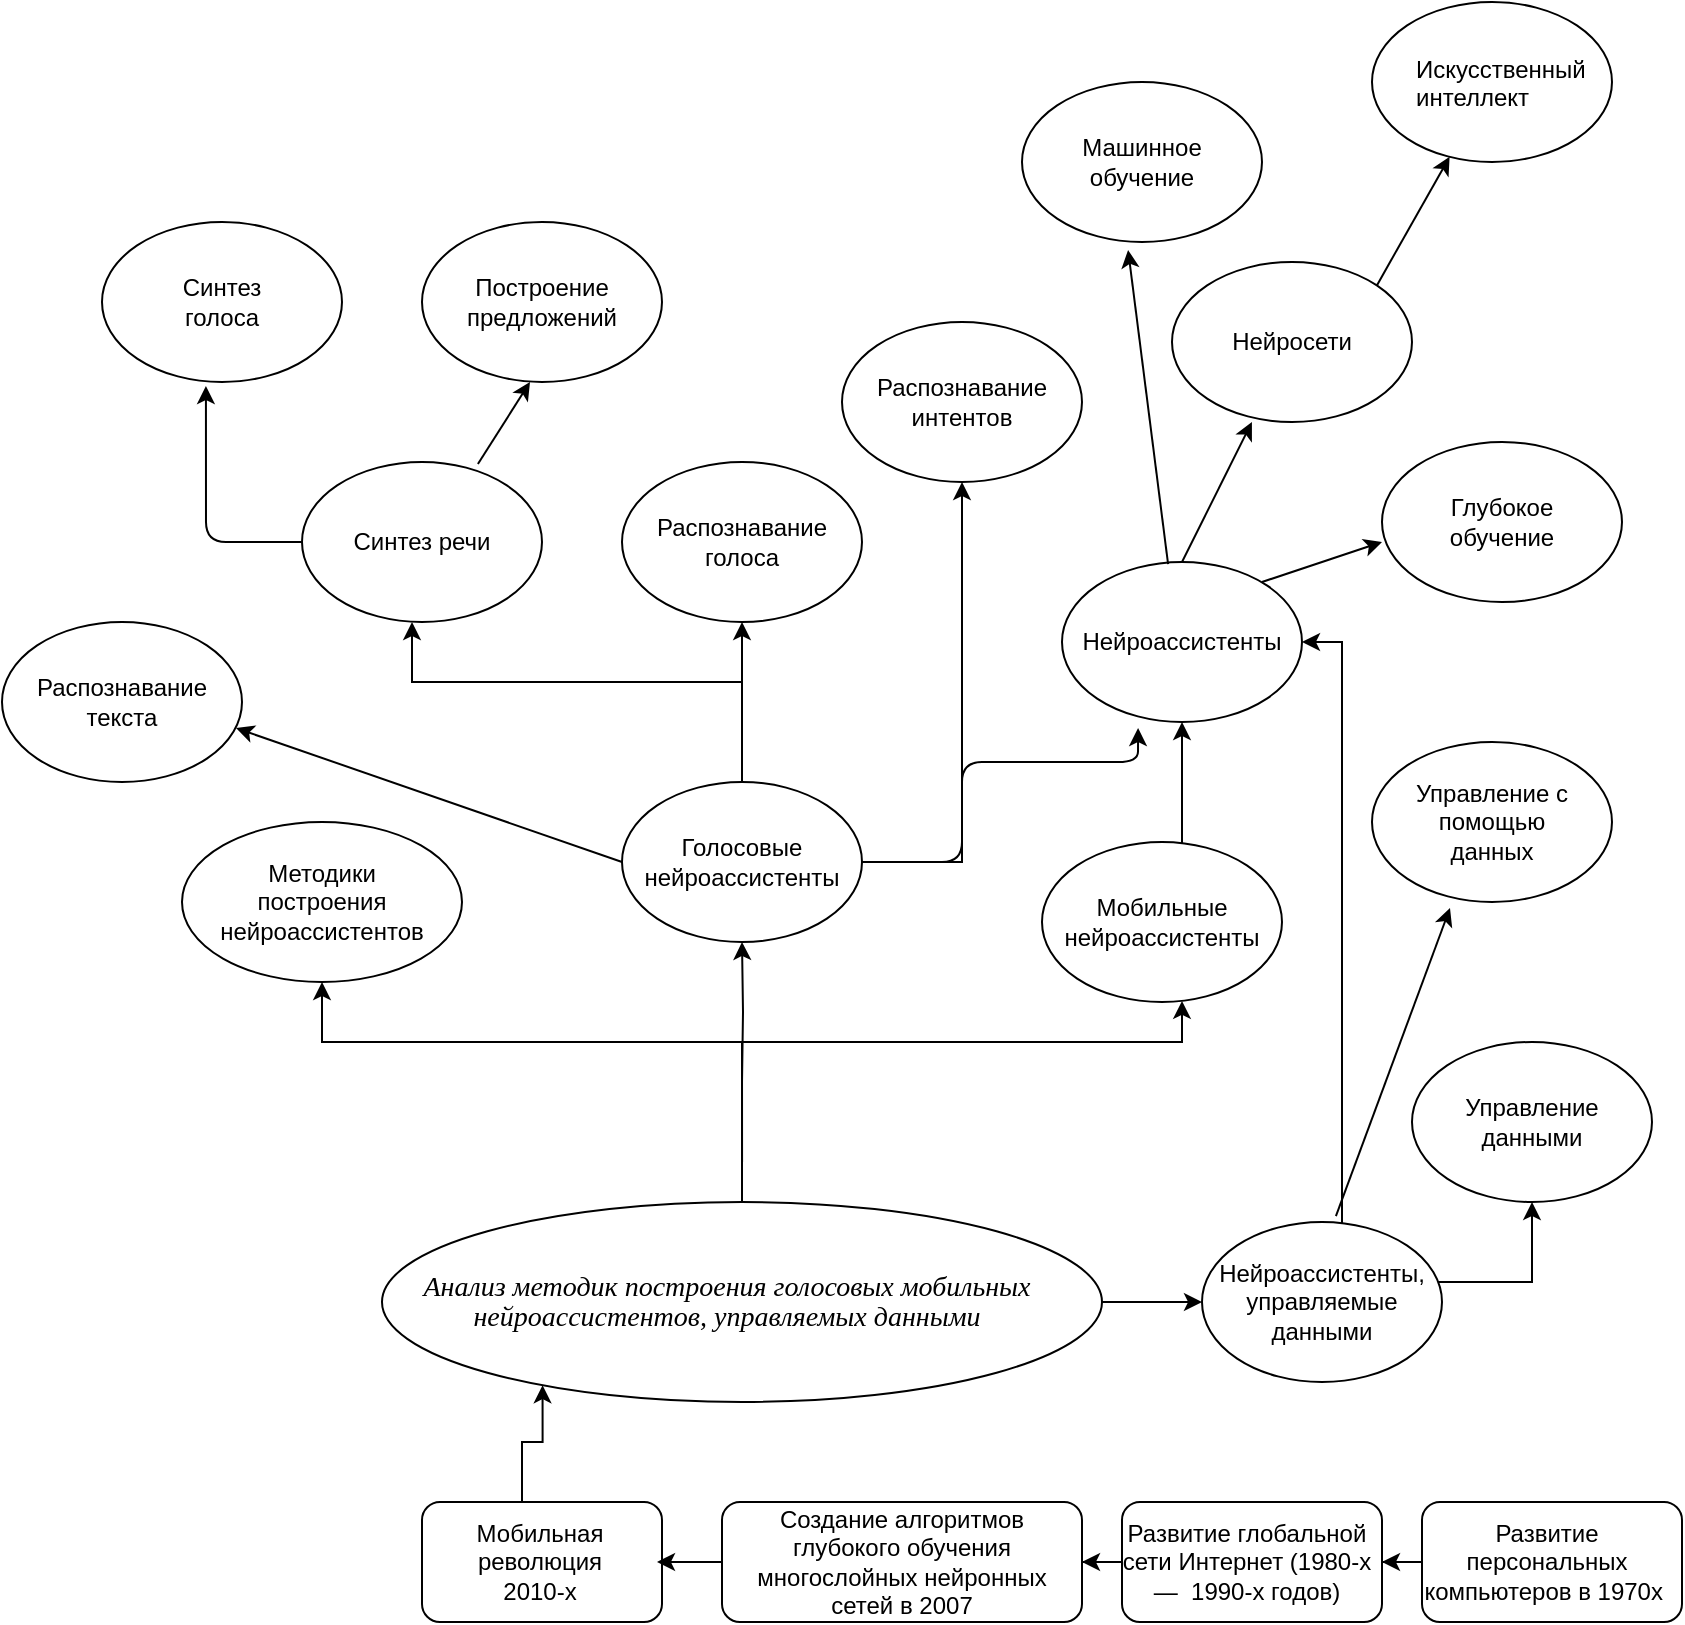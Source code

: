<mxfile version="14.1.3" type="github">
  <diagram id="ctLSFJHxjDkwSfDpcYS6" name="Page-1">
    <mxGraphModel dx="1422" dy="705" grid="1" gridSize="10" guides="1" tooltips="1" connect="1" arrows="1" fold="1" page="1" pageScale="1" pageWidth="850" pageHeight="1100" math="0" shadow="0">
      <root>
        <mxCell id="0" />
        <mxCell id="1" parent="0" />
        <mxCell id="GPuec8PBNYC8p6L_rXQl-1" value="" style="ellipse;whiteSpace=wrap;html=1;" parent="1" vertex="1">
          <mxGeometry x="200" y="860" width="360" height="100" as="geometry" />
        </mxCell>
        <mxCell id="GPuec8PBNYC8p6L_rXQl-4" value="" style="edgeStyle=orthogonalEdgeStyle;rounded=0;orthogonalLoop=1;jettySize=auto;html=1;" parent="1" target="GPuec8PBNYC8p6L_rXQl-3" edge="1">
          <mxGeometry relative="1" as="geometry">
            <mxPoint x="380" y="800" as="sourcePoint" />
          </mxGeometry>
        </mxCell>
        <mxCell id="GPuec8PBNYC8p6L_rXQl-8" value="" style="edgeStyle=orthogonalEdgeStyle;rounded=0;orthogonalLoop=1;jettySize=auto;html=1;" parent="1" target="GPuec8PBNYC8p6L_rXQl-6" edge="1">
          <mxGeometry relative="1" as="geometry">
            <mxPoint x="380.034" y="840.0" as="sourcePoint" />
            <Array as="points">
              <mxPoint x="380" y="780" />
              <mxPoint x="600" y="780" />
            </Array>
          </mxGeometry>
        </mxCell>
        <mxCell id="GPuec8PBNYC8p6L_rXQl-12" value="" style="edgeStyle=orthogonalEdgeStyle;rounded=0;orthogonalLoop=1;jettySize=auto;html=1;entryX=0.5;entryY=1;entryDx=0;entryDy=0;exitX=0.5;exitY=0;exitDx=0;exitDy=0;" parent="1" source="GPuec8PBNYC8p6L_rXQl-1" target="GPuec8PBNYC8p6L_rXQl-9" edge="1">
          <mxGeometry relative="1" as="geometry">
            <mxPoint x="380.034" y="840.0" as="sourcePoint" />
            <Array as="points">
              <mxPoint x="380" y="850" />
              <mxPoint x="380" y="780" />
              <mxPoint x="170" y="780" />
            </Array>
          </mxGeometry>
        </mxCell>
        <mxCell id="GPuec8PBNYC8p6L_rXQl-16" value="" style="edgeStyle=orthogonalEdgeStyle;rounded=0;orthogonalLoop=1;jettySize=auto;html=1;" parent="1" source="GPuec8PBNYC8p6L_rXQl-3" target="GPuec8PBNYC8p6L_rXQl-15" edge="1">
          <mxGeometry relative="1" as="geometry" />
        </mxCell>
        <mxCell id="GPuec8PBNYC8p6L_rXQl-18" value="" style="edgeStyle=orthogonalEdgeStyle;rounded=0;orthogonalLoop=1;jettySize=auto;html=1;entryX=0.5;entryY=1;entryDx=0;entryDy=0;" parent="1" source="GPuec8PBNYC8p6L_rXQl-3" target="GPuec8PBNYC8p6L_rXQl-19" edge="1">
          <mxGeometry relative="1" as="geometry">
            <mxPoint x="550" y="580" as="targetPoint" />
            <Array as="points">
              <mxPoint x="490" y="690" />
            </Array>
          </mxGeometry>
        </mxCell>
        <mxCell id="GPuec8PBNYC8p6L_rXQl-22" value="" style="edgeStyle=orthogonalEdgeStyle;rounded=0;orthogonalLoop=1;jettySize=auto;html=1;" parent="1" source="GPuec8PBNYC8p6L_rXQl-3" edge="1">
          <mxGeometry relative="1" as="geometry">
            <mxPoint x="215" y="570" as="targetPoint" />
            <Array as="points">
              <mxPoint x="380" y="600" />
              <mxPoint x="215" y="600" />
            </Array>
          </mxGeometry>
        </mxCell>
        <mxCell id="GPuec8PBNYC8p6L_rXQl-3" value="" style="ellipse;whiteSpace=wrap;html=1;" parent="1" vertex="1">
          <mxGeometry x="320" y="650" width="120" height="80" as="geometry" />
        </mxCell>
        <mxCell id="GPuec8PBNYC8p6L_rXQl-5" value="Голосовые нейроассистенты" style="text;html=1;strokeColor=none;fillColor=none;align=center;verticalAlign=middle;whiteSpace=wrap;rounded=0;" parent="1" vertex="1">
          <mxGeometry x="340" y="670" width="80" height="40" as="geometry" />
        </mxCell>
        <mxCell id="GPuec8PBNYC8p6L_rXQl-39" value="" style="edgeStyle=orthogonalEdgeStyle;rounded=0;orthogonalLoop=1;jettySize=auto;html=1;" parent="1" source="GPuec8PBNYC8p6L_rXQl-6" target="GPuec8PBNYC8p6L_rXQl-35" edge="1">
          <mxGeometry relative="1" as="geometry">
            <mxPoint x="600" y="620" as="targetPoint" />
            <Array as="points">
              <mxPoint x="600" y="630" />
              <mxPoint x="600" y="630" />
            </Array>
          </mxGeometry>
        </mxCell>
        <mxCell id="GPuec8PBNYC8p6L_rXQl-6" value="" style="ellipse;whiteSpace=wrap;html=1;" parent="1" vertex="1">
          <mxGeometry x="530" y="680" width="120" height="80" as="geometry" />
        </mxCell>
        <mxCell id="GPuec8PBNYC8p6L_rXQl-7" value="Мобильные нейроассистенты" style="text;html=1;strokeColor=none;fillColor=none;align=center;verticalAlign=middle;whiteSpace=wrap;rounded=0;" parent="1" vertex="1">
          <mxGeometry x="550" y="700" width="80" height="40" as="geometry" />
        </mxCell>
        <mxCell id="GPuec8PBNYC8p6L_rXQl-9" value="" style="ellipse;whiteSpace=wrap;html=1;" parent="1" vertex="1">
          <mxGeometry x="100" y="670" width="140" height="80" as="geometry" />
        </mxCell>
        <mxCell id="GPuec8PBNYC8p6L_rXQl-10" value="Методики построения нейроассистентов" style="text;html=1;strokeColor=none;fillColor=none;align=center;verticalAlign=middle;whiteSpace=wrap;rounded=0;" parent="1" vertex="1">
          <mxGeometry x="125" y="690" width="90" height="40" as="geometry" />
        </mxCell>
        <mxCell id="GPuec8PBNYC8p6L_rXQl-14" value="&lt;i&gt;&lt;span style=&quot;line-height: 107% ; font-family: &amp;#34;times new roman&amp;#34; , serif&quot;&gt;&lt;font style=&quot;font-size: 14px&quot;&gt;Анализ методик построения голосовых мобильных&lt;br&gt;нейроассистентов, управляемых данными&lt;/font&gt;&lt;/span&gt;&lt;/i&gt;" style="text;html=1;strokeColor=none;fillColor=none;align=center;verticalAlign=middle;whiteSpace=wrap;rounded=0;" parent="1" vertex="1">
          <mxGeometry x="215" y="870" width="315" height="80" as="geometry" />
        </mxCell>
        <mxCell id="GPuec8PBNYC8p6L_rXQl-15" value="" style="ellipse;whiteSpace=wrap;html=1;" parent="1" vertex="1">
          <mxGeometry x="320" y="490" width="120" height="80" as="geometry" />
        </mxCell>
        <mxCell id="GPuec8PBNYC8p6L_rXQl-17" value="Распознавание голоса" style="text;html=1;strokeColor=none;fillColor=none;align=center;verticalAlign=middle;whiteSpace=wrap;rounded=0;" parent="1" vertex="1">
          <mxGeometry x="340" y="510" width="80" height="40" as="geometry" />
        </mxCell>
        <mxCell id="GPuec8PBNYC8p6L_rXQl-19" value="" style="ellipse;whiteSpace=wrap;html=1;" parent="1" vertex="1">
          <mxGeometry x="430" y="420" width="120" height="80" as="geometry" />
        </mxCell>
        <mxCell id="GPuec8PBNYC8p6L_rXQl-21" value="Распознавание интентов" style="text;html=1;strokeColor=none;fillColor=none;align=center;verticalAlign=middle;whiteSpace=wrap;rounded=0;" parent="1" vertex="1">
          <mxGeometry x="450" y="440" width="80" height="40" as="geometry" />
        </mxCell>
        <mxCell id="GPuec8PBNYC8p6L_rXQl-23" value="" style="ellipse;whiteSpace=wrap;html=1;" parent="1" vertex="1">
          <mxGeometry x="160" y="490" width="120" height="80" as="geometry" />
        </mxCell>
        <mxCell id="GPuec8PBNYC8p6L_rXQl-24" value="" style="ellipse;whiteSpace=wrap;html=1;" parent="1" vertex="1">
          <mxGeometry x="60" y="370" width="120" height="80" as="geometry" />
        </mxCell>
        <mxCell id="GPuec8PBNYC8p6L_rXQl-25" value="Синтез речи" style="text;html=1;strokeColor=none;fillColor=none;align=center;verticalAlign=middle;whiteSpace=wrap;rounded=0;" parent="1" vertex="1">
          <mxGeometry x="180" y="510" width="80" height="40" as="geometry" />
        </mxCell>
        <mxCell id="GPuec8PBNYC8p6L_rXQl-26" value="" style="ellipse;whiteSpace=wrap;html=1;" parent="1" vertex="1">
          <mxGeometry x="220" y="370" width="120" height="80" as="geometry" />
        </mxCell>
        <mxCell id="GPuec8PBNYC8p6L_rXQl-27" value="" style="ellipse;whiteSpace=wrap;html=1;" parent="1" vertex="1">
          <mxGeometry x="695" y="630" width="120" height="80" as="geometry" />
        </mxCell>
        <mxCell id="GPuec8PBNYC8p6L_rXQl-28" value="" style="ellipse;whiteSpace=wrap;html=1;" parent="1" vertex="1">
          <mxGeometry x="595" y="390" width="120" height="80" as="geometry" />
        </mxCell>
        <mxCell id="GPuec8PBNYC8p6L_rXQl-36" value="" style="edgeStyle=orthogonalEdgeStyle;rounded=0;orthogonalLoop=1;jettySize=auto;html=1;" parent="1" source="GPuec8PBNYC8p6L_rXQl-31" target="GPuec8PBNYC8p6L_rXQl-35" edge="1">
          <mxGeometry relative="1" as="geometry">
            <Array as="points">
              <mxPoint x="680" y="580" />
            </Array>
          </mxGeometry>
        </mxCell>
        <mxCell id="GPuec8PBNYC8p6L_rXQl-45" value="" style="edgeStyle=orthogonalEdgeStyle;rounded=0;orthogonalLoop=1;jettySize=auto;html=1;entryX=0.5;entryY=1;entryDx=0;entryDy=0;" parent="1" source="GPuec8PBNYC8p6L_rXQl-31" target="GPuec8PBNYC8p6L_rXQl-44" edge="1">
          <mxGeometry relative="1" as="geometry">
            <Array as="points">
              <mxPoint x="775" y="900" />
            </Array>
          </mxGeometry>
        </mxCell>
        <mxCell id="GPuec8PBNYC8p6L_rXQl-31" value="" style="ellipse;whiteSpace=wrap;html=1;" parent="1" vertex="1">
          <mxGeometry x="610" y="870" width="120" height="80" as="geometry" />
        </mxCell>
        <mxCell id="GPuec8PBNYC8p6L_rXQl-33" value="Нейроассистенты, управляемые данными" style="text;html=1;strokeColor=none;fillColor=none;align=center;verticalAlign=middle;whiteSpace=wrap;rounded=0;" parent="1" vertex="1">
          <mxGeometry x="620" y="890" width="100" height="40" as="geometry" />
        </mxCell>
        <mxCell id="GPuec8PBNYC8p6L_rXQl-34" value="Синтез голоса" style="text;html=1;strokeColor=none;fillColor=none;align=center;verticalAlign=middle;whiteSpace=wrap;rounded=0;" parent="1" vertex="1">
          <mxGeometry x="80" y="390" width="80" height="40" as="geometry" />
        </mxCell>
        <mxCell id="GPuec8PBNYC8p6L_rXQl-35" value="" style="ellipse;whiteSpace=wrap;html=1;" parent="1" vertex="1">
          <mxGeometry x="540" y="540" width="120" height="80" as="geometry" />
        </mxCell>
        <mxCell id="GPuec8PBNYC8p6L_rXQl-37" value="" style="ellipse;whiteSpace=wrap;html=1;" parent="1" vertex="1">
          <mxGeometry x="520" y="300" width="120" height="80" as="geometry" />
        </mxCell>
        <mxCell id="GPuec8PBNYC8p6L_rXQl-38" value="Нейроассистенты" style="text;html=1;strokeColor=none;fillColor=none;align=center;verticalAlign=middle;whiteSpace=wrap;rounded=0;" parent="1" vertex="1">
          <mxGeometry x="560" y="560" width="80" height="40" as="geometry" />
        </mxCell>
        <mxCell id="GPuec8PBNYC8p6L_rXQl-40" value="" style="endArrow=classic;html=1;exitX=1;exitY=0.5;exitDx=0;exitDy=0;entryX=0.317;entryY=1.038;entryDx=0;entryDy=0;entryPerimeter=0;" parent="1" source="GPuec8PBNYC8p6L_rXQl-3" target="GPuec8PBNYC8p6L_rXQl-35" edge="1">
          <mxGeometry width="50" height="50" relative="1" as="geometry">
            <mxPoint x="500" y="670" as="sourcePoint" />
            <mxPoint x="580" y="640" as="targetPoint" />
            <Array as="points">
              <mxPoint x="490" y="690" />
              <mxPoint x="490" y="640" />
              <mxPoint x="578" y="640" />
            </Array>
          </mxGeometry>
        </mxCell>
        <mxCell id="GPuec8PBNYC8p6L_rXQl-42" value="Построение предложений" style="text;html=1;strokeColor=none;fillColor=none;align=center;verticalAlign=middle;whiteSpace=wrap;rounded=0;" parent="1" vertex="1">
          <mxGeometry x="240" y="390" width="80" height="40" as="geometry" />
        </mxCell>
        <mxCell id="GPuec8PBNYC8p6L_rXQl-43" value="Нейросети" style="text;html=1;strokeColor=none;fillColor=none;align=center;verticalAlign=middle;whiteSpace=wrap;rounded=0;" parent="1" vertex="1">
          <mxGeometry x="615" y="410" width="80" height="40" as="geometry" />
        </mxCell>
        <mxCell id="GPuec8PBNYC8p6L_rXQl-44" value="" style="ellipse;whiteSpace=wrap;html=1;" parent="1" vertex="1">
          <mxGeometry x="715" y="780" width="120" height="80" as="geometry" />
        </mxCell>
        <mxCell id="GPuec8PBNYC8p6L_rXQl-46" value="Управление данными" style="text;html=1;strokeColor=none;fillColor=none;align=center;verticalAlign=middle;whiteSpace=wrap;rounded=0;" parent="1" vertex="1">
          <mxGeometry x="725" y="800" width="100" height="40" as="geometry" />
        </mxCell>
        <mxCell id="GPuec8PBNYC8p6L_rXQl-47" value="Управление с помощью данных" style="text;html=1;strokeColor=none;fillColor=none;align=center;verticalAlign=middle;whiteSpace=wrap;rounded=0;" parent="1" vertex="1">
          <mxGeometry x="705" y="650" width="100" height="40" as="geometry" />
        </mxCell>
        <mxCell id="GPuec8PBNYC8p6L_rXQl-50" value="" style="endArrow=classic;html=1;exitX=0.558;exitY=-0.037;exitDx=0;exitDy=0;exitPerimeter=0;entryX=0.325;entryY=1.038;entryDx=0;entryDy=0;entryPerimeter=0;" parent="1" source="GPuec8PBNYC8p6L_rXQl-31" target="GPuec8PBNYC8p6L_rXQl-27" edge="1">
          <mxGeometry width="50" height="50" relative="1" as="geometry">
            <mxPoint x="810" y="850" as="sourcePoint" />
            <mxPoint x="860" y="800" as="targetPoint" />
          </mxGeometry>
        </mxCell>
        <mxCell id="GPuec8PBNYC8p6L_rXQl-54" value="" style="ellipse;whiteSpace=wrap;html=1;" parent="1" vertex="1">
          <mxGeometry x="700" y="480" width="120" height="80" as="geometry" />
        </mxCell>
        <mxCell id="GPuec8PBNYC8p6L_rXQl-56" value="" style="ellipse;whiteSpace=wrap;html=1;" parent="1" vertex="1">
          <mxGeometry x="695" y="260" width="120" height="80" as="geometry" />
        </mxCell>
        <mxCell id="GPuec8PBNYC8p6L_rXQl-58" value="" style="endArrow=classic;html=1;entryX=0.433;entryY=1.025;entryDx=0;entryDy=0;entryPerimeter=0;exitX=0;exitY=0.5;exitDx=0;exitDy=0;" parent="1" source="GPuec8PBNYC8p6L_rXQl-23" target="GPuec8PBNYC8p6L_rXQl-24" edge="1">
          <mxGeometry width="50" height="50" relative="1" as="geometry">
            <mxPoint x="70" y="530" as="sourcePoint" />
            <mxPoint x="120" y="480" as="targetPoint" />
            <Array as="points">
              <mxPoint x="112" y="530" />
            </Array>
          </mxGeometry>
        </mxCell>
        <mxCell id="GPuec8PBNYC8p6L_rXQl-59" value="" style="endArrow=classic;html=1;entryX=0.45;entryY=1;entryDx=0;entryDy=0;entryPerimeter=0;exitX=0.733;exitY=0.013;exitDx=0;exitDy=0;exitPerimeter=0;" parent="1" source="GPuec8PBNYC8p6L_rXQl-23" target="GPuec8PBNYC8p6L_rXQl-26" edge="1">
          <mxGeometry width="50" height="50" relative="1" as="geometry">
            <mxPoint x="230" y="520" as="sourcePoint" />
            <mxPoint x="280" y="470" as="targetPoint" />
          </mxGeometry>
        </mxCell>
        <mxCell id="GPuec8PBNYC8p6L_rXQl-61" value="Искусственный интеллект" style="text;whiteSpace=wrap;html=1;" parent="1" vertex="1">
          <mxGeometry x="715" y="280" width="80" height="30" as="geometry" />
        </mxCell>
        <mxCell id="GPuec8PBNYC8p6L_rXQl-62" value="" style="endArrow=classic;html=1;exitX=1;exitY=0;exitDx=0;exitDy=0;" parent="1" source="GPuec8PBNYC8p6L_rXQl-28" target="GPuec8PBNYC8p6L_rXQl-56" edge="1">
          <mxGeometry width="50" height="50" relative="1" as="geometry">
            <mxPoint x="760" y="410" as="sourcePoint" />
            <mxPoint x="810" y="360" as="targetPoint" />
          </mxGeometry>
        </mxCell>
        <mxCell id="GPuec8PBNYC8p6L_rXQl-63" value="" style="endArrow=classic;html=1;entryX=0.333;entryY=1;entryDx=0;entryDy=0;entryPerimeter=0;" parent="1" target="GPuec8PBNYC8p6L_rXQl-28" edge="1">
          <mxGeometry width="50" height="50" relative="1" as="geometry">
            <mxPoint x="600" y="540" as="sourcePoint" />
            <mxPoint x="650" y="490" as="targetPoint" />
          </mxGeometry>
        </mxCell>
        <mxCell id="GPuec8PBNYC8p6L_rXQl-64" value="" style="endArrow=classic;html=1;exitX=0.442;exitY=0.013;exitDx=0;exitDy=0;exitPerimeter=0;entryX=0.442;entryY=1.05;entryDx=0;entryDy=0;entryPerimeter=0;" parent="1" source="GPuec8PBNYC8p6L_rXQl-35" target="GPuec8PBNYC8p6L_rXQl-37" edge="1">
          <mxGeometry width="50" height="50" relative="1" as="geometry">
            <mxPoint x="550" y="520" as="sourcePoint" />
            <mxPoint x="600" y="470" as="targetPoint" />
          </mxGeometry>
        </mxCell>
        <mxCell id="GPuec8PBNYC8p6L_rXQl-67" value="Глубокое обучение" style="text;html=1;strokeColor=none;fillColor=none;align=center;verticalAlign=middle;whiteSpace=wrap;rounded=0;" parent="1" vertex="1">
          <mxGeometry x="710" y="500" width="100" height="40" as="geometry" />
        </mxCell>
        <mxCell id="GPuec8PBNYC8p6L_rXQl-68" value="Машинное обучение" style="text;html=1;strokeColor=none;fillColor=none;align=center;verticalAlign=middle;whiteSpace=wrap;rounded=0;" parent="1" vertex="1">
          <mxGeometry x="530" y="320" width="100" height="40" as="geometry" />
        </mxCell>
        <mxCell id="GPuec8PBNYC8p6L_rXQl-69" value="" style="ellipse;whiteSpace=wrap;html=1;" parent="1" vertex="1">
          <mxGeometry x="10" y="570" width="120" height="80" as="geometry" />
        </mxCell>
        <mxCell id="GPuec8PBNYC8p6L_rXQl-72" value="Распознавание текста" style="text;html=1;strokeColor=none;fillColor=none;align=center;verticalAlign=middle;whiteSpace=wrap;rounded=0;" parent="1" vertex="1">
          <mxGeometry x="30" y="590" width="80" height="40" as="geometry" />
        </mxCell>
        <mxCell id="GPuec8PBNYC8p6L_rXQl-73" value="" style="endArrow=classic;html=1;exitX=0;exitY=0.5;exitDx=0;exitDy=0;entryX=0.975;entryY=0.663;entryDx=0;entryDy=0;entryPerimeter=0;" parent="1" source="GPuec8PBNYC8p6L_rXQl-3" target="GPuec8PBNYC8p6L_rXQl-69" edge="1">
          <mxGeometry width="50" height="50" relative="1" as="geometry">
            <mxPoint x="230" y="670" as="sourcePoint" />
            <mxPoint x="280" y="620" as="targetPoint" />
          </mxGeometry>
        </mxCell>
        <mxCell id="GPuec8PBNYC8p6L_rXQl-74" value="" style="endArrow=classic;html=1;" parent="1" edge="1">
          <mxGeometry width="50" height="50" relative="1" as="geometry">
            <mxPoint x="640" y="550" as="sourcePoint" />
            <mxPoint x="700" y="530" as="targetPoint" />
          </mxGeometry>
        </mxCell>
        <mxCell id="GPuec8PBNYC8p6L_rXQl-75" value="" style="endArrow=classic;html=1;exitX=1;exitY=0.5;exitDx=0;exitDy=0;entryX=0;entryY=0.5;entryDx=0;entryDy=0;" parent="1" source="GPuec8PBNYC8p6L_rXQl-1" target="GPuec8PBNYC8p6L_rXQl-31" edge="1">
          <mxGeometry width="50" height="50" relative="1" as="geometry">
            <mxPoint x="620" y="810" as="sourcePoint" />
            <mxPoint x="660" y="850" as="targetPoint" />
          </mxGeometry>
        </mxCell>
        <mxCell id="WLGGtKFyTOPY85hE-rdN-2" value="" style="edgeStyle=orthogonalEdgeStyle;rounded=0;orthogonalLoop=1;jettySize=auto;html=1;entryX=0.223;entryY=0.916;entryDx=0;entryDy=0;entryPerimeter=0;" edge="1" parent="1" source="WLGGtKFyTOPY85hE-rdN-1" target="GPuec8PBNYC8p6L_rXQl-1">
          <mxGeometry relative="1" as="geometry">
            <mxPoint x="373" y="960" as="targetPoint" />
            <Array as="points">
              <mxPoint x="270" y="980" />
              <mxPoint x="280" y="980" />
            </Array>
          </mxGeometry>
        </mxCell>
        <mxCell id="WLGGtKFyTOPY85hE-rdN-1" value="" style="rounded=1;whiteSpace=wrap;html=1;" vertex="1" parent="1">
          <mxGeometry x="220" y="1010" width="120" height="60" as="geometry" />
        </mxCell>
        <mxCell id="WLGGtKFyTOPY85hE-rdN-9" value="" style="edgeStyle=orthogonalEdgeStyle;rounded=0;orthogonalLoop=1;jettySize=auto;html=1;" edge="1" parent="1" source="WLGGtKFyTOPY85hE-rdN-3" target="WLGGtKFyTOPY85hE-rdN-6">
          <mxGeometry relative="1" as="geometry" />
        </mxCell>
        <mxCell id="WLGGtKFyTOPY85hE-rdN-3" value="" style="rounded=1;whiteSpace=wrap;html=1;" vertex="1" parent="1">
          <mxGeometry x="370" y="1010" width="180" height="60" as="geometry" />
        </mxCell>
        <mxCell id="WLGGtKFyTOPY85hE-rdN-11" value="" style="edgeStyle=orthogonalEdgeStyle;rounded=0;orthogonalLoop=1;jettySize=auto;html=1;" edge="1" parent="1" source="WLGGtKFyTOPY85hE-rdN-4" target="WLGGtKFyTOPY85hE-rdN-8">
          <mxGeometry relative="1" as="geometry" />
        </mxCell>
        <mxCell id="WLGGtKFyTOPY85hE-rdN-4" value="" style="rounded=1;whiteSpace=wrap;html=1;" vertex="1" parent="1">
          <mxGeometry x="570" y="1010" width="130" height="60" as="geometry" />
        </mxCell>
        <mxCell id="WLGGtKFyTOPY85hE-rdN-6" value="Мобильная революция&lt;br&gt;2010-x" style="text;html=1;strokeColor=none;fillColor=none;align=center;verticalAlign=middle;whiteSpace=wrap;rounded=0;" vertex="1" parent="1">
          <mxGeometry x="220" y="1030" width="117.5" height="20" as="geometry" />
        </mxCell>
        <mxCell id="WLGGtKFyTOPY85hE-rdN-7" value="Развитие глобальной сети Интернет (1980-х —&amp;nbsp; 1990-х годов)" style="text;html=1;strokeColor=none;fillColor=none;align=center;verticalAlign=middle;whiteSpace=wrap;rounded=0;" vertex="1" parent="1">
          <mxGeometry x="565" y="1030" width="135" height="20" as="geometry" />
        </mxCell>
        <mxCell id="WLGGtKFyTOPY85hE-rdN-8" value="Создание алгоритмов глубокого обучения многослойных нейронных сетей в 2007" style="text;html=1;strokeColor=none;fillColor=none;align=center;verticalAlign=middle;whiteSpace=wrap;rounded=0;" vertex="1" parent="1">
          <mxGeometry x="370" y="1020" width="180" height="40" as="geometry" />
        </mxCell>
        <mxCell id="WLGGtKFyTOPY85hE-rdN-14" value="" style="edgeStyle=orthogonalEdgeStyle;rounded=0;orthogonalLoop=1;jettySize=auto;html=1;" edge="1" parent="1" source="WLGGtKFyTOPY85hE-rdN-13" target="WLGGtKFyTOPY85hE-rdN-7">
          <mxGeometry relative="1" as="geometry" />
        </mxCell>
        <mxCell id="WLGGtKFyTOPY85hE-rdN-13" value="" style="rounded=1;whiteSpace=wrap;html=1;" vertex="1" parent="1">
          <mxGeometry x="720" y="1010" width="130" height="60" as="geometry" />
        </mxCell>
        <mxCell id="WLGGtKFyTOPY85hE-rdN-15" value="Развитие персональных компьютеров в 1970х&amp;nbsp;" style="text;html=1;strokeColor=none;fillColor=none;align=center;verticalAlign=middle;whiteSpace=wrap;rounded=0;" vertex="1" parent="1">
          <mxGeometry x="715" y="1030" width="135" height="20" as="geometry" />
        </mxCell>
      </root>
    </mxGraphModel>
  </diagram>
</mxfile>
